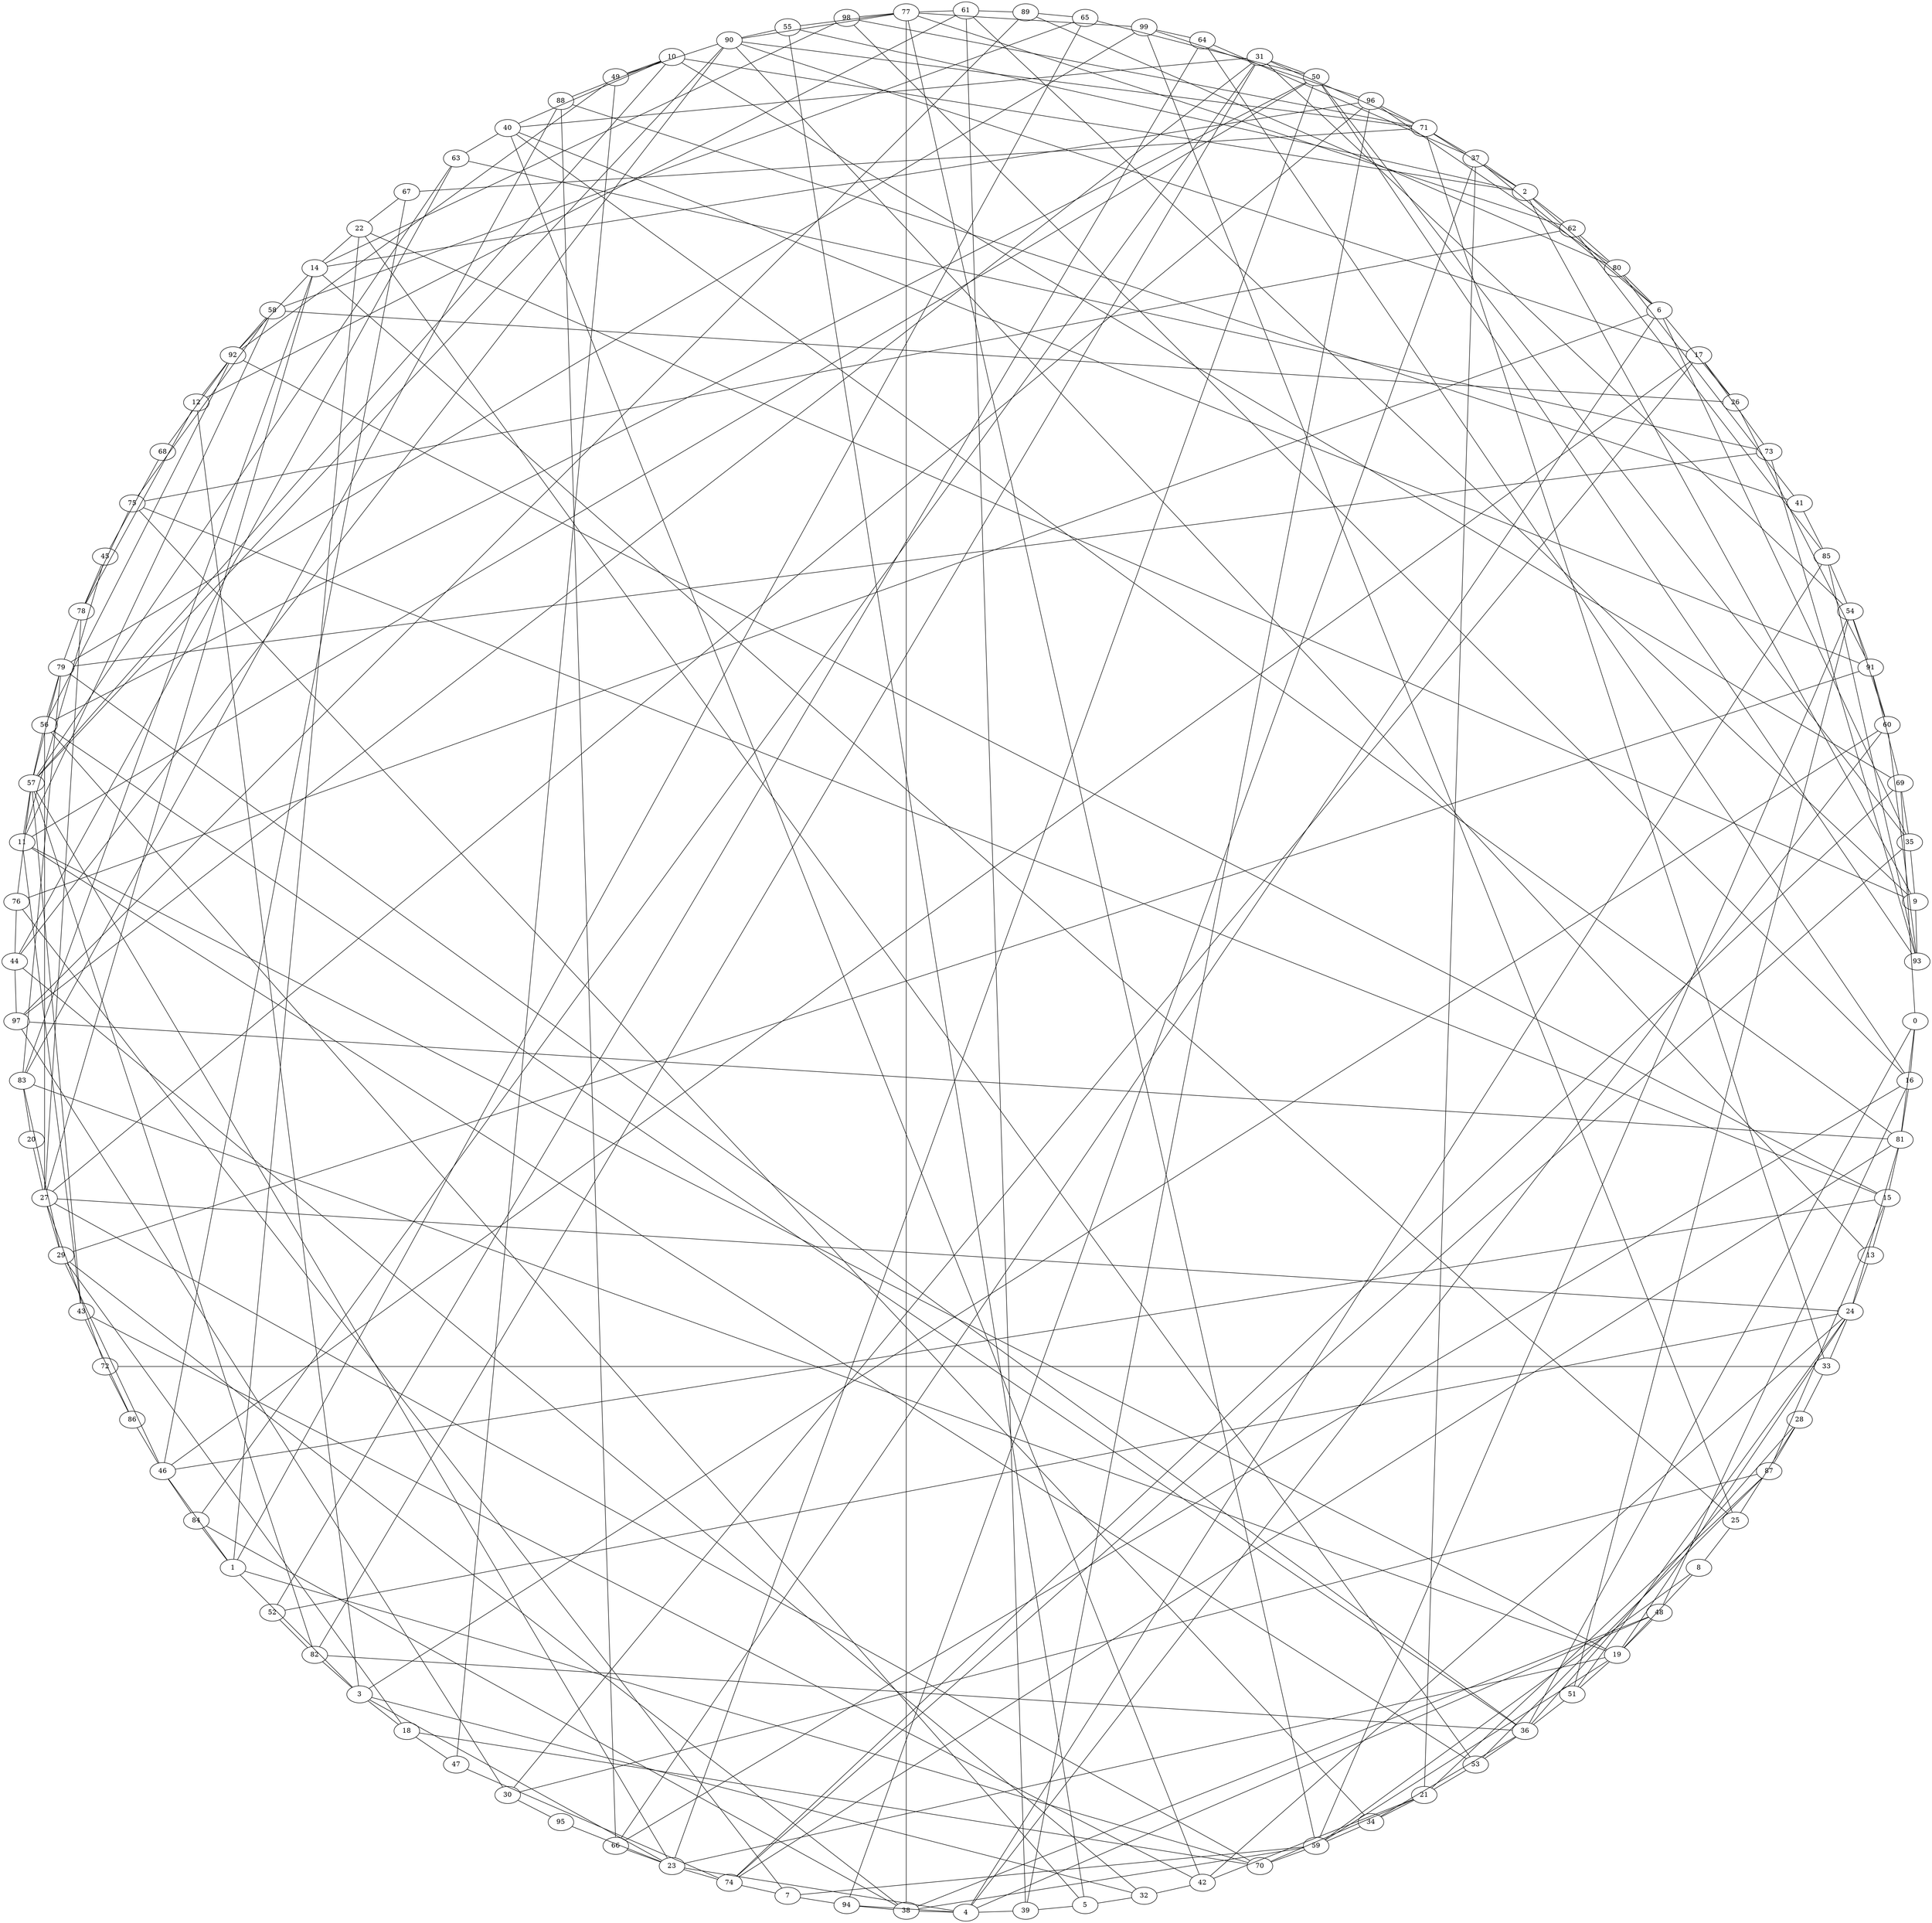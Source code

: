 graph G {
layout=circo 
0;
1;
2;
3;
4;
5;
6;
7;
8;
9;
10;
11;
12;
13;
14;
15;
16;
17;
18;
19;
20;
21;
22;
23;
24;
25;
26;
27;
28;
29;
30;
31;
32;
33;
34;
35;
36;
37;
38;
39;
40;
41;
42;
43;
44;
45;
46;
47;
48;
49;
50;
51;
52;
53;
54;
55;
56;
57;
58;
59;
60;
61;
62;
63;
64;
65;
66;
67;
68;
69;
70;
71;
72;
73;
74;
75;
76;
77;
78;
79;
80;
81;
82;
83;
84;
85;
86;
87;
88;
89;
90;
91;
92;
93;
94;
95;
96;
97;
98;
99;
3--1 ;
6--2 ;
9--2 ;
10--2 ;
12--3 ;
15--13 ;
16--0 ;
18--3 ;
19--8 ;
19--11 ;
22--1 ;
22--9 ;
22--14 ;
23--3 ;
23--4 ;
23--19 ;
24--13 ;
24--19 ;
25--8 ;
25--14 ;
26--6 ;
26--17 ;
27--14 ;
27--20 ;
27--24 ;
28--25 ;
29--18 ;
29--27 ;
30--17 ;
32--3 ;
32--5 ;
33--24 ;
33--28 ;
34--21 ;
35--6 ;
35--9 ;
36--0 ;
36--28 ;
36--34 ;
37--2 ;
37--6 ;
37--21 ;
38--4 ;
38--29 ;
39--4 ;
39--5 ;
40--10 ;
40--31 ;
42--21 ;
42--24 ;
42--32 ;
42--40 ;
43--11 ;
43--42 ;
44--32 ;
45--11 ;
46--1 ;
46--15 ;
46--17 ;
46--29 ;
47--18 ;
48--4 ;
48--16 ;
48--19 ;
48--38 ;
49--10 ;
49--47 ;
50--11 ;
50--23 ;
50--31 ;
50--35 ;
51--19 ;
51--24 ;
51--36 ;
52--24 ;
53--11 ;
53--21 ;
53--22 ;
53--36 ;
54--31 ;
54--51 ;
55--2 ;
55--5 ;
56--5 ;
56--27 ;
56--36 ;
56--50 ;
57--10 ;
57--11 ;
57--23 ;
57--43 ;
57--56 ;
58--11 ;
58--26 ;
59--7 ;
59--8 ;
59--19 ;
59--34 ;
59--38 ;
59--54 ;
60--3 ;
60--4 ;
60--54 ;
61--9 ;
61--12 ;
61--39 ;
62--2 ;
63--40 ;
63--44 ;
63--57 ;
64--16 ;
64--37 ;
64--52 ;
65--1 ;
65--50 ;
65--58 ;
66--6 ;
66--16 ;
66--23 ;
67--22 ;
67--46 ;
68--45 ;
69--0 ;
69--10 ;
69--35 ;
70--1 ;
70--18 ;
70--21 ;
70--27 ;
70--59 ;
71--2 ;
71--31 ;
71--33 ;
71--37 ;
71--67 ;
72--27 ;
72--33 ;
73--17 ;
73--63 ;
74--7 ;
74--23 ;
74--35 ;
74--47 ;
74--69 ;
75--15 ;
75--34 ;
75--58 ;
75--62 ;
76--6 ;
76--7 ;
76--44 ;
76--57 ;
77--38 ;
77--55 ;
77--59 ;
77--61 ;
77--62 ;
78--12 ;
78--27 ;
78--45 ;
78--75 ;
79--36 ;
79--56 ;
79--57 ;
79--73 ;
79--78 ;
80--6 ;
80--41 ;
80--62 ;
81--0 ;
81--15 ;
81--16 ;
81--24 ;
81--40 ;
81--74 ;
82--3 ;
82--31 ;
82--36 ;
82--52 ;
82--57 ;
83--14 ;
83--19 ;
83--20 ;
83--29 ;
83--79 ;
84--1 ;
84--31 ;
84--38 ;
84--46 ;
85--4 ;
85--41 ;
85--54 ;
85--62 ;
86--43 ;
86--46 ;
86--72 ;
87--15 ;
87--21 ;
87--28 ;
87--30 ;
87--53 ;
88--10 ;
88--41 ;
88--66 ;
88--83 ;
89--61 ;
89--65 ;
89--80 ;
90--13 ;
90--17 ;
90--44 ;
90--49 ;
90--55 ;
90--57 ;
90--71 ;
90--77 ;
91--26 ;
91--29 ;
91--40 ;
91--54 ;
91--60 ;
91--69 ;
92--12 ;
92--14 ;
92--15 ;
92--49 ;
92--56 ;
92--58 ;
92--68 ;
93--9 ;
93--50 ;
93--60 ;
93--73 ;
93--85 ;
94--4 ;
94--7 ;
94--37 ;
94--38 ;
95--23 ;
95--30 ;
96--14 ;
96--27 ;
96--39 ;
96--71 ;
96--80 ;
97--30 ;
97--31 ;
97--44 ;
97--81 ;
97--89 ;
98--14 ;
98--16 ;
98--71 ;
98--77 ;
99--25 ;
99--64 ;
99--77 ;
99--79 ;
99--96 ;
}
